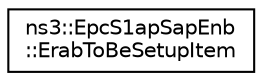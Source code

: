 digraph "Graphical Class Hierarchy"
{
 // LATEX_PDF_SIZE
  edge [fontname="Helvetica",fontsize="10",labelfontname="Helvetica",labelfontsize="10"];
  node [fontname="Helvetica",fontsize="10",shape=record];
  rankdir="LR";
  Node0 [label="ns3::EpcS1apSapEnb\l::ErabToBeSetupItem",height=0.2,width=0.4,color="black", fillcolor="white", style="filled",URL="$structns3_1_1_epc_s1ap_sap_enb_1_1_erab_to_be_setup_item.html",tooltip="ErabToBeSetupItem structure."];
}
